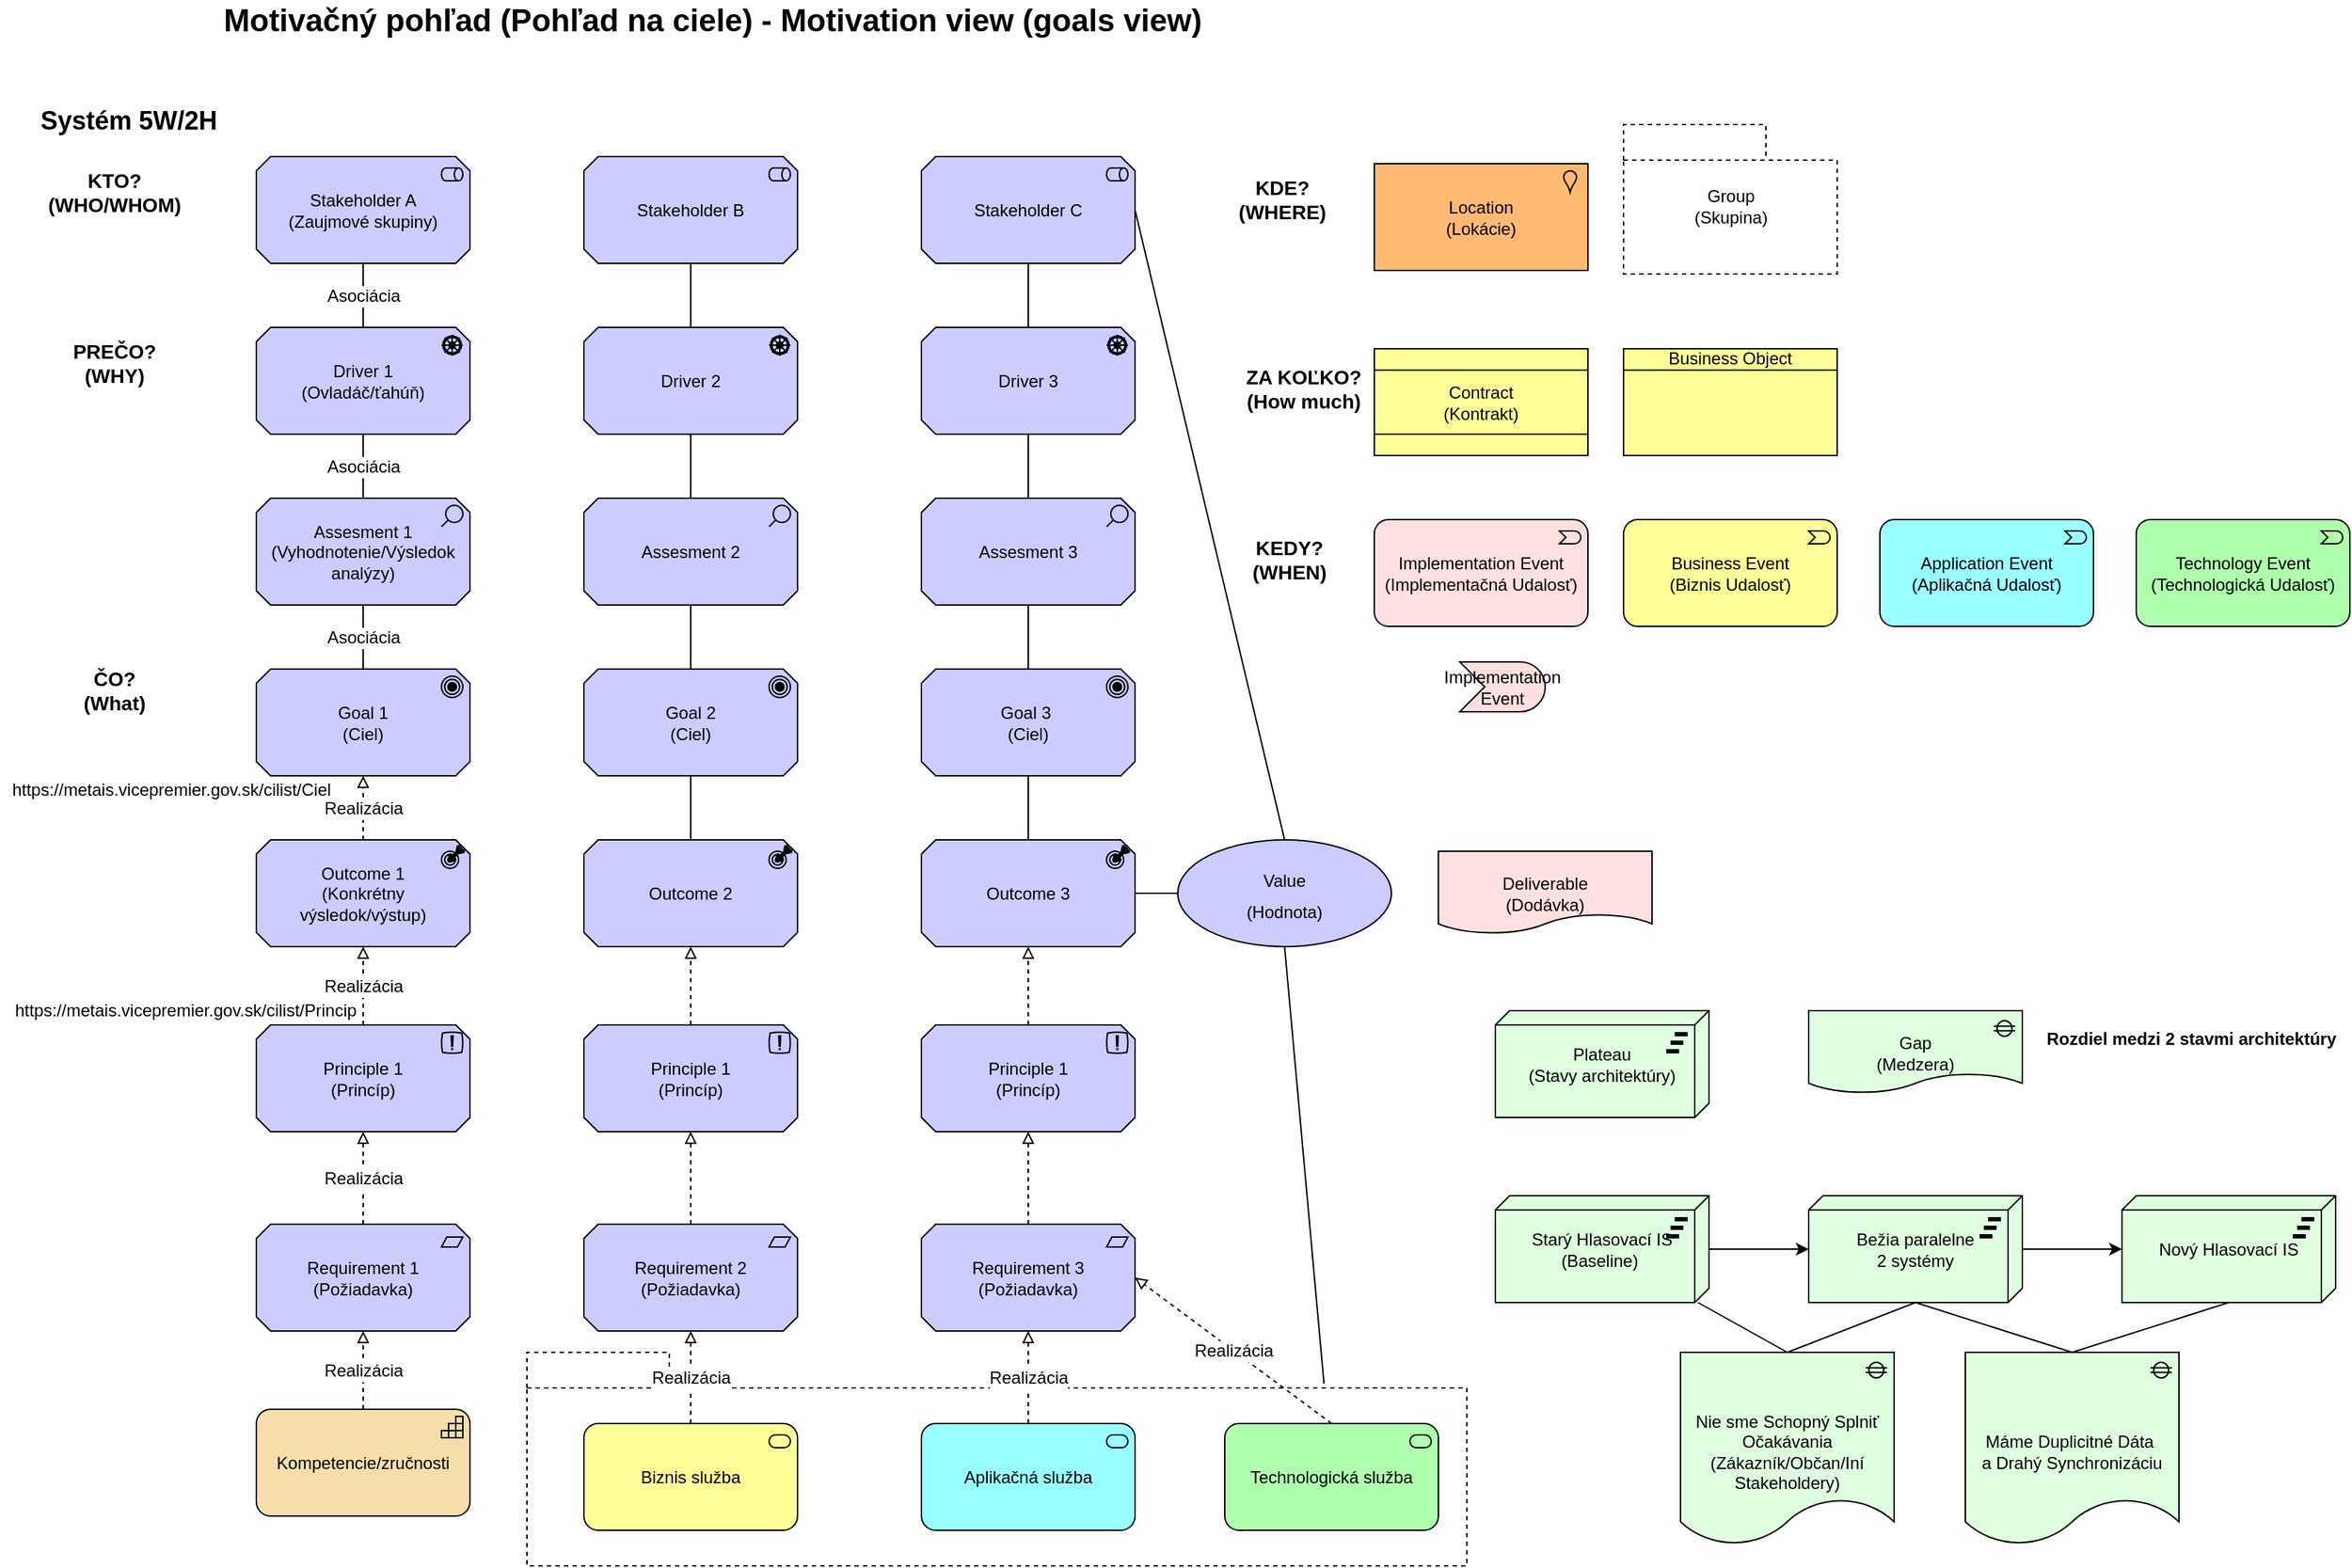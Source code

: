 <mxfile version="16.5.1" type="device" pages="2"><diagram id="w2uMPnFQu9GPplqL8RQM" name="Motivacia"><mxGraphModel dx="1860" dy="1146" grid="1" gridSize="10" guides="1" tooltips="1" connect="1" arrows="1" fold="1" page="1" pageScale="1" pageWidth="1654" pageHeight="1169" math="0" shadow="0"><root><mxCell id="z85vGXPf7Q5K2vj0mw2J-0"/><mxCell id="z85vGXPf7Q5K2vj0mw2J-1" parent="z85vGXPf7Q5K2vj0mw2J-0"/><mxCell id="z85vGXPf7Q5K2vj0mw2J-67" value="" style="shape=folder;spacingTop=10;tabWidth=100;tabHeight=25;tabPosition=left;html=1;dashed=1;fontSize=12;" parent="z85vGXPf7Q5K2vj0mw2J-1" vertex="1"><mxGeometry x="370" y="960" width="660" height="150" as="geometry"/></mxCell><mxCell id="z85vGXPf7Q5K2vj0mw2J-2" value="&lt;b style=&quot;font-size: 18px;&quot;&gt;Systém 5W/2H&lt;/b&gt;" style="text;html=1;align=center;verticalAlign=middle;resizable=0;points=[];autosize=1;strokeColor=none;fillColor=none;fontSize=18;" parent="z85vGXPf7Q5K2vj0mw2J-1" vertex="1"><mxGeometry x="20" y="80" width="140" height="30" as="geometry"/></mxCell><mxCell id="z85vGXPf7Q5K2vj0mw2J-3" value="KTO?&lt;br style=&quot;font-size: 14px;&quot;&gt;(WHO/WHOM)" style="text;html=1;align=center;verticalAlign=middle;resizable=0;points=[];autosize=1;strokeColor=none;fillColor=none;fontStyle=1;fontSize=14;" parent="z85vGXPf7Q5K2vj0mw2J-1" vertex="1"><mxGeometry x="25" y="125" width="110" height="40" as="geometry"/></mxCell><mxCell id="z85vGXPf7Q5K2vj0mw2J-4" value="Stakeholder A&lt;br&gt;(Zaujmové skupiny)" style="html=1;outlineConnect=0;whiteSpace=wrap;fillColor=#CCCCFF;shape=mxgraph.archimate3.application;appType=role;archiType=oct;" parent="z85vGXPf7Q5K2vj0mw2J-1" vertex="1"><mxGeometry x="180" y="120" width="150" height="75" as="geometry"/></mxCell><mxCell id="z85vGXPf7Q5K2vj0mw2J-5" value="&lt;span&gt;Stakeholder B&lt;/span&gt;" style="html=1;outlineConnect=0;whiteSpace=wrap;fillColor=#CCCCFF;shape=mxgraph.archimate3.application;appType=role;archiType=oct;" parent="z85vGXPf7Q5K2vj0mw2J-1" vertex="1"><mxGeometry x="410" y="120" width="150" height="75" as="geometry"/></mxCell><mxCell id="z85vGXPf7Q5K2vj0mw2J-6" value="&lt;span&gt;Stakeholder C&lt;/span&gt;" style="html=1;outlineConnect=0;whiteSpace=wrap;fillColor=#CCCCFF;shape=mxgraph.archimate3.application;appType=role;archiType=oct;" parent="z85vGXPf7Q5K2vj0mw2J-1" vertex="1"><mxGeometry x="647" y="120" width="150" height="75" as="geometry"/></mxCell><mxCell id="z85vGXPf7Q5K2vj0mw2J-7" value="PREČO?&lt;br style=&quot;font-size: 14px;&quot;&gt;(WHY)" style="text;html=1;align=center;verticalAlign=middle;resizable=0;points=[];autosize=1;strokeColor=none;fillColor=none;fontStyle=1;fontSize=14;" parent="z85vGXPf7Q5K2vj0mw2J-1" vertex="1"><mxGeometry x="45" y="245" width="70" height="40" as="geometry"/></mxCell><mxCell id="z85vGXPf7Q5K2vj0mw2J-8" value="Driver 1&lt;br&gt;(Ovladáč/ťahúň)" style="html=1;outlineConnect=0;whiteSpace=wrap;fillColor=#CCCCFF;shape=mxgraph.archimate3.application;appType=driver;archiType=oct;" parent="z85vGXPf7Q5K2vj0mw2J-1" vertex="1"><mxGeometry x="180" y="240" width="150" height="75" as="geometry"/></mxCell><mxCell id="z85vGXPf7Q5K2vj0mw2J-9" value="&lt;span&gt;Driver 2&lt;/span&gt;" style="html=1;outlineConnect=0;whiteSpace=wrap;fillColor=#CCCCFF;shape=mxgraph.archimate3.application;appType=driver;archiType=oct;" parent="z85vGXPf7Q5K2vj0mw2J-1" vertex="1"><mxGeometry x="410" y="240" width="150" height="75" as="geometry"/></mxCell><mxCell id="z85vGXPf7Q5K2vj0mw2J-10" value="&lt;span&gt;Driver 3&lt;/span&gt;" style="html=1;outlineConnect=0;whiteSpace=wrap;fillColor=#CCCCFF;shape=mxgraph.archimate3.application;appType=driver;archiType=oct;" parent="z85vGXPf7Q5K2vj0mw2J-1" vertex="1"><mxGeometry x="647" y="240" width="150" height="75" as="geometry"/></mxCell><mxCell id="z85vGXPf7Q5K2vj0mw2J-11" value="Assesment 1&lt;br&gt;(Vyhodnotenie/Výsledok analýzy)" style="html=1;outlineConnect=0;whiteSpace=wrap;fillColor=#CCCCFF;shape=mxgraph.archimate3.application;appType=assess;archiType=oct;" parent="z85vGXPf7Q5K2vj0mw2J-1" vertex="1"><mxGeometry x="180" y="360" width="150" height="75" as="geometry"/></mxCell><mxCell id="z85vGXPf7Q5K2vj0mw2J-12" value="&lt;span&gt;Assesment 2&lt;/span&gt;" style="html=1;outlineConnect=0;whiteSpace=wrap;fillColor=#CCCCFF;shape=mxgraph.archimate3.application;appType=assess;archiType=oct;" parent="z85vGXPf7Q5K2vj0mw2J-1" vertex="1"><mxGeometry x="410" y="360" width="150" height="75" as="geometry"/></mxCell><mxCell id="z85vGXPf7Q5K2vj0mw2J-13" value="&lt;span&gt;Assesment 3&lt;/span&gt;" style="html=1;outlineConnect=0;whiteSpace=wrap;fillColor=#CCCCFF;shape=mxgraph.archimate3.application;appType=assess;archiType=oct;" parent="z85vGXPf7Q5K2vj0mw2J-1" vertex="1"><mxGeometry x="647" y="360" width="150" height="75" as="geometry"/></mxCell><mxCell id="z85vGXPf7Q5K2vj0mw2J-14" value="Motivačný pohľad (Pohľad na ciele) - Motivation view (goals view)" style="text;html=1;align=center;verticalAlign=middle;resizable=0;points=[];autosize=1;strokeColor=none;fillColor=none;fontStyle=1;fontSize=22;" parent="z85vGXPf7Q5K2vj0mw2J-1" vertex="1"><mxGeometry x="150" y="10" width="700" height="30" as="geometry"/></mxCell><mxCell id="z85vGXPf7Q5K2vj0mw2J-15" value="ČO?&lt;br style=&quot;font-size: 14px;&quot;&gt;(What)" style="text;html=1;align=center;verticalAlign=middle;resizable=0;points=[];autosize=1;strokeColor=none;fillColor=none;fontSize=14;fontStyle=1" parent="z85vGXPf7Q5K2vj0mw2J-1" vertex="1"><mxGeometry x="50" y="475" width="60" height="40" as="geometry"/></mxCell><mxCell id="z85vGXPf7Q5K2vj0mw2J-16" value="Goal 1&lt;br&gt;(Ciel)" style="html=1;outlineConnect=0;whiteSpace=wrap;fillColor=#CCCCFF;shape=mxgraph.archimate3.application;appType=goal;archiType=oct;fontSize=12;" parent="z85vGXPf7Q5K2vj0mw2J-1" vertex="1"><mxGeometry x="180" y="480" width="150" height="75" as="geometry"/></mxCell><mxCell id="z85vGXPf7Q5K2vj0mw2J-17" value="&lt;span&gt;Goal 2&lt;/span&gt;&lt;br&gt;&lt;span&gt;(Ciel)&lt;/span&gt;" style="html=1;outlineConnect=0;whiteSpace=wrap;fillColor=#CCCCFF;shape=mxgraph.archimate3.application;appType=goal;archiType=oct;fontSize=12;" parent="z85vGXPf7Q5K2vj0mw2J-1" vertex="1"><mxGeometry x="410" y="480" width="150" height="75" as="geometry"/></mxCell><mxCell id="z85vGXPf7Q5K2vj0mw2J-18" value="&lt;span&gt;Goal 3&amp;nbsp;&lt;/span&gt;&lt;br&gt;&lt;span&gt;(Ciel)&lt;/span&gt;" style="html=1;outlineConnect=0;whiteSpace=wrap;fillColor=#CCCCFF;shape=mxgraph.archimate3.application;appType=goal;archiType=oct;fontSize=12;" parent="z85vGXPf7Q5K2vj0mw2J-1" vertex="1"><mxGeometry x="647" y="480" width="150" height="75" as="geometry"/></mxCell><mxCell id="z85vGXPf7Q5K2vj0mw2J-19" value="Outcome 1&lt;br&gt;(Konkrétny výsledok/výstup)" style="html=1;outlineConnect=0;whiteSpace=wrap;fillColor=#CCCCFF;shape=mxgraph.archimate3.application;appType=outcome;archiType=oct;fontSize=12;" parent="z85vGXPf7Q5K2vj0mw2J-1" vertex="1"><mxGeometry x="180" y="600" width="150" height="75" as="geometry"/></mxCell><mxCell id="z85vGXPf7Q5K2vj0mw2J-20" value="&lt;span&gt;Outcome 2&lt;/span&gt;" style="html=1;outlineConnect=0;whiteSpace=wrap;fillColor=#CCCCFF;shape=mxgraph.archimate3.application;appType=outcome;archiType=oct;fontSize=12;" parent="z85vGXPf7Q5K2vj0mw2J-1" vertex="1"><mxGeometry x="410" y="600" width="150" height="75" as="geometry"/></mxCell><mxCell id="z85vGXPf7Q5K2vj0mw2J-21" value="&lt;span&gt;Outcome 3&lt;/span&gt;" style="html=1;outlineConnect=0;whiteSpace=wrap;fillColor=#CCCCFF;shape=mxgraph.archimate3.application;appType=outcome;archiType=oct;fontSize=12;" parent="z85vGXPf7Q5K2vj0mw2J-1" vertex="1"><mxGeometry x="647" y="600" width="150" height="75" as="geometry"/></mxCell><mxCell id="z85vGXPf7Q5K2vj0mw2J-22" value="Location&lt;br&gt;(Lokácie)" style="html=1;outlineConnect=0;whiteSpace=wrap;fillColor=#FFB973;shape=mxgraph.archimate3.application;appType=location;archiType=square;fontSize=12;" parent="z85vGXPf7Q5K2vj0mw2J-1" vertex="1"><mxGeometry x="965" y="125" width="150" height="75" as="geometry"/></mxCell><mxCell id="z85vGXPf7Q5K2vj0mw2J-23" value="KDE?&lt;br style=&quot;font-size: 14px;&quot;&gt;(WHERE)" style="text;html=1;align=center;verticalAlign=middle;resizable=0;points=[];autosize=1;strokeColor=none;fillColor=none;fontSize=14;fontStyle=1" parent="z85vGXPf7Q5K2vj0mw2J-1" vertex="1"><mxGeometry x="860" y="130" width="80" height="40" as="geometry"/></mxCell><mxCell id="z85vGXPf7Q5K2vj0mw2J-25" value="Contract&lt;br&gt;(Kontrakt)" style="html=1;outlineConnect=0;whiteSpace=wrap;fillColor=#ffff99;shape=mxgraph.archimate3.contract;fontSize=12;" parent="z85vGXPf7Q5K2vj0mw2J-1" vertex="1"><mxGeometry x="965" y="255" width="150" height="75" as="geometry"/></mxCell><mxCell id="z85vGXPf7Q5K2vj0mw2J-26" value="&lt;b style=&quot;font-size: 14px;&quot;&gt;ZA KOĽKO?&lt;br style=&quot;font-size: 14px;&quot;&gt;(How much)&lt;/b&gt;" style="text;html=1;align=center;verticalAlign=middle;resizable=0;points=[];autosize=1;strokeColor=none;fillColor=none;fontSize=14;" parent="z85vGXPf7Q5K2vj0mw2J-1" vertex="1"><mxGeometry x="865" y="262.5" width="100" height="40" as="geometry"/></mxCell><mxCell id="z85vGXPf7Q5K2vj0mw2J-27" value="&lt;b style=&quot;font-size: 14px;&quot;&gt;KEDY?&lt;br style=&quot;font-size: 14px;&quot;&gt;(WHEN)&lt;/b&gt;" style="text;html=1;align=center;verticalAlign=middle;resizable=0;points=[];autosize=1;strokeColor=none;fillColor=none;fontSize=14;" parent="z85vGXPf7Q5K2vj0mw2J-1" vertex="1"><mxGeometry x="870" y="382.5" width="70" height="40" as="geometry"/></mxCell><mxCell id="z85vGXPf7Q5K2vj0mw2J-28" value="Implementation Event&lt;br&gt;(Implementačná Udalosť)" style="html=1;outlineConnect=0;whiteSpace=wrap;fillColor=#FFE0E0;shape=mxgraph.archimate3.application;appType=event;archiType=rounded;fontSize=12;" parent="z85vGXPf7Q5K2vj0mw2J-1" vertex="1"><mxGeometry x="965" y="375" width="150" height="75" as="geometry"/></mxCell><mxCell id="z85vGXPf7Q5K2vj0mw2J-29" value="&lt;span&gt;Implementation Event&lt;/span&gt;" style="html=1;outlineConnect=0;whiteSpace=wrap;fillColor=#FFE0E0;shape=mxgraph.archimate3.event;fontSize=12;" parent="z85vGXPf7Q5K2vj0mw2J-1" vertex="1"><mxGeometry x="1025" y="475" width="60" height="35" as="geometry"/></mxCell><mxCell id="z85vGXPf7Q5K2vj0mw2J-30" value="Plateau&lt;br&gt;(Stavy architektúry)" style="html=1;outlineConnect=0;whiteSpace=wrap;fillColor=#E0FFE0;shape=mxgraph.archimate3.tech;techType=plateau;fontSize=12;" parent="z85vGXPf7Q5K2vj0mw2J-1" vertex="1"><mxGeometry x="1050" y="720" width="150" height="75" as="geometry"/></mxCell><mxCell id="z85vGXPf7Q5K2vj0mw2J-34" style="edgeStyle=orthogonalEdgeStyle;rounded=0;orthogonalLoop=1;jettySize=auto;html=1;exitX=1;exitY=0.5;exitDx=0;exitDy=0;exitPerimeter=0;entryX=0;entryY=0.5;entryDx=0;entryDy=0;entryPerimeter=0;fontSize=12;" parent="z85vGXPf7Q5K2vj0mw2J-1" source="z85vGXPf7Q5K2vj0mw2J-31" target="z85vGXPf7Q5K2vj0mw2J-32" edge="1"><mxGeometry relative="1" as="geometry"/></mxCell><mxCell id="z85vGXPf7Q5K2vj0mw2J-31" value="Starý Hlasovací IS&lt;br&gt;(Baseline)&amp;nbsp;" style="html=1;outlineConnect=0;whiteSpace=wrap;fillColor=#E0FFE0;shape=mxgraph.archimate3.tech;techType=plateau;fontSize=12;" parent="z85vGXPf7Q5K2vj0mw2J-1" vertex="1"><mxGeometry x="1050" y="850" width="150" height="75" as="geometry"/></mxCell><mxCell id="z85vGXPf7Q5K2vj0mw2J-35" style="edgeStyle=orthogonalEdgeStyle;rounded=0;orthogonalLoop=1;jettySize=auto;html=1;exitX=1;exitY=0.5;exitDx=0;exitDy=0;exitPerimeter=0;entryX=0;entryY=0.5;entryDx=0;entryDy=0;entryPerimeter=0;fontSize=12;" parent="z85vGXPf7Q5K2vj0mw2J-1" source="z85vGXPf7Q5K2vj0mw2J-32" target="z85vGXPf7Q5K2vj0mw2J-33" edge="1"><mxGeometry relative="1" as="geometry"/></mxCell><mxCell id="z85vGXPf7Q5K2vj0mw2J-32" value="Bežia paralelne &lt;br&gt;2 systémy" style="html=1;outlineConnect=0;whiteSpace=wrap;fillColor=#E0FFE0;shape=mxgraph.archimate3.tech;techType=plateau;fontSize=12;" parent="z85vGXPf7Q5K2vj0mw2J-1" vertex="1"><mxGeometry x="1270" y="850" width="150" height="75" as="geometry"/></mxCell><mxCell id="z85vGXPf7Q5K2vj0mw2J-33" value="Nový Hlasovací IS" style="html=1;outlineConnect=0;whiteSpace=wrap;fillColor=#E0FFE0;shape=mxgraph.archimate3.tech;techType=plateau;fontSize=12;" parent="z85vGXPf7Q5K2vj0mw2J-1" vertex="1"><mxGeometry x="1490" y="850" width="150" height="75" as="geometry"/></mxCell><mxCell id="z85vGXPf7Q5K2vj0mw2J-37" value="Asociácia" style="edgeStyle=elbowEdgeStyle;html=1;endArrow=none;elbow=vertical;rounded=0;fontSize=12;exitX=0.5;exitY=1;exitDx=0;exitDy=0;exitPerimeter=0;entryX=0.5;entryY=0;entryDx=0;entryDy=0;entryPerimeter=0;" parent="z85vGXPf7Q5K2vj0mw2J-1" source="z85vGXPf7Q5K2vj0mw2J-4" target="z85vGXPf7Q5K2vj0mw2J-8" edge="1"><mxGeometry width="160" relative="1" as="geometry"><mxPoint x="340" y="220" as="sourcePoint"/><mxPoint x="500" y="220" as="targetPoint"/></mxGeometry></mxCell><mxCell id="z85vGXPf7Q5K2vj0mw2J-39" value="Asociácia" style="edgeStyle=elbowEdgeStyle;html=1;endArrow=none;elbow=vertical;rounded=0;fontSize=12;exitX=0.5;exitY=1;exitDx=0;exitDy=0;exitPerimeter=0;entryX=0.5;entryY=0;entryDx=0;entryDy=0;entryPerimeter=0;" parent="z85vGXPf7Q5K2vj0mw2J-1" source="z85vGXPf7Q5K2vj0mw2J-8" target="z85vGXPf7Q5K2vj0mw2J-11" edge="1"><mxGeometry width="160" relative="1" as="geometry"><mxPoint x="250" y="712" as="sourcePoint"/><mxPoint x="410" y="712" as="targetPoint"/></mxGeometry></mxCell><mxCell id="z85vGXPf7Q5K2vj0mw2J-40" value="Asociácia" style="edgeStyle=elbowEdgeStyle;html=1;endArrow=none;elbow=vertical;rounded=0;fontSize=12;" parent="z85vGXPf7Q5K2vj0mw2J-1" source="z85vGXPf7Q5K2vj0mw2J-11" edge="1"><mxGeometry width="160" relative="1" as="geometry"><mxPoint x="170" y="720" as="sourcePoint"/><mxPoint x="255" y="480" as="targetPoint"/></mxGeometry></mxCell><mxCell id="z85vGXPf7Q5K2vj0mw2J-44" value="Principle 1&lt;br&gt;(Princíp)" style="html=1;outlineConnect=0;whiteSpace=wrap;fillColor=#CCCCFF;shape=mxgraph.archimate3.application;appType=principle;archiType=oct;fontSize=12;" parent="z85vGXPf7Q5K2vj0mw2J-1" vertex="1"><mxGeometry x="180" y="730" width="150" height="75" as="geometry"/></mxCell><mxCell id="z85vGXPf7Q5K2vj0mw2J-47" value="Principle 1&lt;br&gt;(Princíp)" style="html=1;outlineConnect=0;whiteSpace=wrap;fillColor=#CCCCFF;shape=mxgraph.archimate3.application;appType=principle;archiType=oct;fontSize=12;" parent="z85vGXPf7Q5K2vj0mw2J-1" vertex="1"><mxGeometry x="410" y="730" width="150" height="75" as="geometry"/></mxCell><mxCell id="z85vGXPf7Q5K2vj0mw2J-48" value="Principle 1&lt;br&gt;(Princíp)" style="html=1;outlineConnect=0;whiteSpace=wrap;fillColor=#CCCCFF;shape=mxgraph.archimate3.application;appType=principle;archiType=oct;fontSize=12;" parent="z85vGXPf7Q5K2vj0mw2J-1" vertex="1"><mxGeometry x="647" y="730" width="150" height="75" as="geometry"/></mxCell><mxCell id="z85vGXPf7Q5K2vj0mw2J-49" value="Requirement 1&lt;br&gt;(Požiadavka)" style="html=1;outlineConnect=0;whiteSpace=wrap;fillColor=#CCCCFF;shape=mxgraph.archimate3.application;appType=requirement;archiType=oct;fontSize=12;" parent="z85vGXPf7Q5K2vj0mw2J-1" vertex="1"><mxGeometry x="180" y="870" width="150" height="75" as="geometry"/></mxCell><mxCell id="z85vGXPf7Q5K2vj0mw2J-50" value="Requirement 2&lt;br&gt;(Požiadavka)" style="html=1;outlineConnect=0;whiteSpace=wrap;fillColor=#CCCCFF;shape=mxgraph.archimate3.application;appType=requirement;archiType=oct;fontSize=12;" parent="z85vGXPf7Q5K2vj0mw2J-1" vertex="1"><mxGeometry x="410" y="870" width="150" height="75" as="geometry"/></mxCell><mxCell id="z85vGXPf7Q5K2vj0mw2J-51" value="Requirement 3&lt;br&gt;(Požiadavka)" style="html=1;outlineConnect=0;whiteSpace=wrap;fillColor=#CCCCFF;shape=mxgraph.archimate3.application;appType=requirement;archiType=oct;fontSize=12;" parent="z85vGXPf7Q5K2vj0mw2J-1" vertex="1"><mxGeometry x="647" y="870" width="150" height="75" as="geometry"/></mxCell><mxCell id="z85vGXPf7Q5K2vj0mw2J-52" value="Aplikačná služba" style="html=1;outlineConnect=0;whiteSpace=wrap;fillColor=#99ffff;shape=mxgraph.archimate3.application;appType=serv;archiType=rounded;fontSize=12;" parent="z85vGXPf7Q5K2vj0mw2J-1" vertex="1"><mxGeometry x="647" y="1010" width="150" height="75" as="geometry"/></mxCell><mxCell id="z85vGXPf7Q5K2vj0mw2J-53" value="Realizácia" style="edgeStyle=elbowEdgeStyle;html=1;endArrow=block;elbow=vertical;endFill=0;dashed=1;rounded=0;fontSize=12;entryX=0.5;entryY=1;entryDx=0;entryDy=0;entryPerimeter=0;" parent="z85vGXPf7Q5K2vj0mw2J-1" source="z85vGXPf7Q5K2vj0mw2J-44" target="z85vGXPf7Q5K2vj0mw2J-19" edge="1"><mxGeometry width="160" relative="1" as="geometry"><mxPoint x="60" y="700" as="sourcePoint"/><mxPoint x="220" y="700" as="targetPoint"/></mxGeometry></mxCell><mxCell id="z85vGXPf7Q5K2vj0mw2J-54" value="Realizácia" style="edgeStyle=elbowEdgeStyle;html=1;endArrow=block;elbow=vertical;endFill=0;dashed=1;rounded=0;fontSize=12;entryX=0.5;entryY=1;entryDx=0;entryDy=0;entryPerimeter=0;" parent="z85vGXPf7Q5K2vj0mw2J-1" source="z85vGXPf7Q5K2vj0mw2J-19" target="z85vGXPf7Q5K2vj0mw2J-16" edge="1"><mxGeometry width="160" relative="1" as="geometry"><mxPoint x="40" y="580" as="sourcePoint"/><mxPoint x="200" y="580" as="targetPoint"/></mxGeometry></mxCell><mxCell id="z85vGXPf7Q5K2vj0mw2J-55" value="Realizácia" style="edgeStyle=elbowEdgeStyle;html=1;endArrow=block;elbow=vertical;endFill=0;dashed=1;rounded=0;fontSize=12;entryX=0.5;entryY=1;entryDx=0;entryDy=0;entryPerimeter=0;" parent="z85vGXPf7Q5K2vj0mw2J-1" source="z85vGXPf7Q5K2vj0mw2J-49" target="z85vGXPf7Q5K2vj0mw2J-44" edge="1"><mxGeometry width="160" relative="1" as="geometry"><mxPoint x="10" y="830" as="sourcePoint"/><mxPoint x="170" y="830" as="targetPoint"/></mxGeometry></mxCell><mxCell id="z85vGXPf7Q5K2vj0mw2J-56" value="Realizácia" style="edgeStyle=elbowEdgeStyle;html=1;endArrow=block;elbow=vertical;endFill=0;dashed=1;rounded=0;fontSize=12;" parent="z85vGXPf7Q5K2vj0mw2J-1" source="z85vGXPf7Q5K2vj0mw2J-52" target="z85vGXPf7Q5K2vj0mw2J-51" edge="1"><mxGeometry width="160" relative="1" as="geometry"><mxPoint x="410" y="1040" as="sourcePoint"/><mxPoint x="570" y="1040" as="targetPoint"/></mxGeometry></mxCell><mxCell id="z85vGXPf7Q5K2vj0mw2J-57" value="Biznis služba" style="html=1;outlineConnect=0;whiteSpace=wrap;fillColor=#ffff99;shape=mxgraph.archimate3.application;appType=serv;archiType=rounded;fontSize=12;" parent="z85vGXPf7Q5K2vj0mw2J-1" vertex="1"><mxGeometry x="410" y="1010" width="150" height="75" as="geometry"/></mxCell><mxCell id="z85vGXPf7Q5K2vj0mw2J-58" value="Technologická služba" style="html=1;outlineConnect=0;whiteSpace=wrap;fillColor=#AFFFAF;shape=mxgraph.archimate3.application;appType=serv;archiType=rounded;fontSize=12;" parent="z85vGXPf7Q5K2vj0mw2J-1" vertex="1"><mxGeometry x="860" y="1010" width="150" height="75" as="geometry"/></mxCell><mxCell id="z85vGXPf7Q5K2vj0mw2J-59" value="Kompetencie/zručnosti" style="html=1;outlineConnect=0;whiteSpace=wrap;fillColor=#F5DEAA;shape=mxgraph.archimate3.application;appType=capability;archiType=rounded;fontSize=12;" parent="z85vGXPf7Q5K2vj0mw2J-1" vertex="1"><mxGeometry x="180" y="1000" width="150" height="75" as="geometry"/></mxCell><mxCell id="z85vGXPf7Q5K2vj0mw2J-60" value="Realizácia" style="edgeStyle=elbowEdgeStyle;html=1;endArrow=block;elbow=vertical;endFill=0;dashed=1;rounded=0;fontSize=12;entryX=0.5;entryY=1;entryDx=0;entryDy=0;entryPerimeter=0;exitX=0.5;exitY=0;exitDx=0;exitDy=0;exitPerimeter=0;" parent="z85vGXPf7Q5K2vj0mw2J-1" source="z85vGXPf7Q5K2vj0mw2J-59" target="z85vGXPf7Q5K2vj0mw2J-49" edge="1"><mxGeometry width="160" relative="1" as="geometry"><mxPoint x="-50" y="1000" as="sourcePoint"/><mxPoint x="110" y="1000" as="targetPoint"/></mxGeometry></mxCell><mxCell id="z85vGXPf7Q5K2vj0mw2J-61" value="Realizácia" style="edgeStyle=elbowEdgeStyle;html=1;endArrow=block;elbow=vertical;endFill=0;dashed=1;rounded=0;fontSize=12;entryX=0.5;entryY=1;entryDx=0;entryDy=0;entryPerimeter=0;exitX=0.5;exitY=0;exitDx=0;exitDy=0;exitPerimeter=0;" parent="z85vGXPf7Q5K2vj0mw2J-1" source="z85vGXPf7Q5K2vj0mw2J-57" target="z85vGXPf7Q5K2vj0mw2J-50" edge="1"><mxGeometry width="160" relative="1" as="geometry"><mxPoint x="460" y="980" as="sourcePoint"/><mxPoint x="620" y="980" as="targetPoint"/></mxGeometry></mxCell><mxCell id="z85vGXPf7Q5K2vj0mw2J-63" value="Realizácia" style="html=1;endArrow=block;elbow=vertical;endFill=0;dashed=1;rounded=0;fontSize=12;exitX=0.5;exitY=0;exitDx=0;exitDy=0;exitPerimeter=0;entryX=1;entryY=0.5;entryDx=0;entryDy=0;entryPerimeter=0;" parent="z85vGXPf7Q5K2vj0mw2J-1" source="z85vGXPf7Q5K2vj0mw2J-58" target="z85vGXPf7Q5K2vj0mw2J-51" edge="1"><mxGeometry width="160" relative="1" as="geometry"><mxPoint x="860" y="890" as="sourcePoint"/><mxPoint x="1020" y="890" as="targetPoint"/></mxGeometry></mxCell><mxCell id="z85vGXPf7Q5K2vj0mw2J-64" value="&lt;font style=&quot;font-size: 12px&quot;&gt;Value&lt;br&gt;(Hodnota)&lt;br&gt;&lt;/font&gt;" style="shape=ellipse;html=1;whiteSpace=wrap;fillColor=#CCCCFF;perimeter=ellipsePerimeter;fontSize=18;" parent="z85vGXPf7Q5K2vj0mw2J-1" vertex="1"><mxGeometry x="827" y="600" width="150" height="75" as="geometry"/></mxCell><mxCell id="z85vGXPf7Q5K2vj0mw2J-65" value="" style="edgeStyle=elbowEdgeStyle;html=1;endArrow=none;elbow=vertical;rounded=0;fontSize=18;exitX=1;exitY=0.5;exitDx=0;exitDy=0;exitPerimeter=0;" parent="z85vGXPf7Q5K2vj0mw2J-1" source="z85vGXPf7Q5K2vj0mw2J-21" target="z85vGXPf7Q5K2vj0mw2J-64" edge="1"><mxGeometry width="160" relative="1" as="geometry"><mxPoint x="900" y="520" as="sourcePoint"/><mxPoint x="1060" y="520" as="targetPoint"/></mxGeometry></mxCell><mxCell id="z85vGXPf7Q5K2vj0mw2J-66" value="" style="html=1;endArrow=none;elbow=vertical;rounded=0;fontSize=12;entryX=1;entryY=0.5;entryDx=0;entryDy=0;entryPerimeter=0;exitX=0.5;exitY=0;exitDx=0;exitDy=0;" parent="z85vGXPf7Q5K2vj0mw2J-1" source="z85vGXPf7Q5K2vj0mw2J-64" target="z85vGXPf7Q5K2vj0mw2J-6" edge="1"><mxGeometry width="160" relative="1" as="geometry"><mxPoint x="840" y="480" as="sourcePoint"/><mxPoint x="1000" y="480" as="targetPoint"/></mxGeometry></mxCell><mxCell id="z85vGXPf7Q5K2vj0mw2J-68" value="" style="html=1;endArrow=none;elbow=vertical;rounded=0;fontSize=12;entryX=0.5;entryY=1;entryDx=0;entryDy=0;exitX=0.848;exitY=0.147;exitDx=0;exitDy=0;exitPerimeter=0;" parent="z85vGXPf7Q5K2vj0mw2J-1" source="z85vGXPf7Q5K2vj0mw2J-67" target="z85vGXPf7Q5K2vj0mw2J-64" edge="1"><mxGeometry width="160" relative="1" as="geometry"><mxPoint x="930" y="880" as="sourcePoint"/><mxPoint x="1090" y="880" as="targetPoint"/></mxGeometry></mxCell><mxCell id="WuZslDX9QbPm7iwdvrpF-0" value="https://metais.vicepremier.gov.sk/cilist/Princip" style="text;html=1;align=center;verticalAlign=middle;resizable=0;points=[];autosize=1;strokeColor=none;fillColor=none;" parent="z85vGXPf7Q5K2vj0mw2J-1" vertex="1"><mxGeometry y="710" width="260" height="20" as="geometry"/></mxCell><mxCell id="WuZslDX9QbPm7iwdvrpF-1" value="https://metais.vicepremier.gov.sk/cilist/Ciel" style="text;html=1;align=center;verticalAlign=middle;resizable=0;points=[];autosize=1;strokeColor=none;fillColor=none;" parent="z85vGXPf7Q5K2vj0mw2J-1" vertex="1"><mxGeometry y="555" width="240" height="20" as="geometry"/></mxCell><mxCell id="CWWwtAH_yLEH6xLd9Y5N-0" value="" style="edgeStyle=elbowEdgeStyle;html=1;endArrow=none;elbow=vertical;rounded=0;fontSize=14;entryX=0.5;entryY=1;entryDx=0;entryDy=0;entryPerimeter=0;exitX=0.5;exitY=0;exitDx=0;exitDy=0;exitPerimeter=0;" edge="1" parent="z85vGXPf7Q5K2vj0mw2J-1" source="z85vGXPf7Q5K2vj0mw2J-10" target="z85vGXPf7Q5K2vj0mw2J-6"><mxGeometry width="160" relative="1" as="geometry"><mxPoint x="570" y="220" as="sourcePoint"/><mxPoint x="730" y="220" as="targetPoint"/></mxGeometry></mxCell><mxCell id="CWWwtAH_yLEH6xLd9Y5N-1" value="" style="edgeStyle=elbowEdgeStyle;html=1;endArrow=none;elbow=vertical;rounded=0;fontSize=14;exitX=0.5;exitY=1;exitDx=0;exitDy=0;exitPerimeter=0;entryX=0.5;entryY=0;entryDx=0;entryDy=0;entryPerimeter=0;" edge="1" parent="z85vGXPf7Q5K2vj0mw2J-1" source="z85vGXPf7Q5K2vj0mw2J-5" target="z85vGXPf7Q5K2vj0mw2J-9"><mxGeometry width="160" relative="1" as="geometry"><mxPoint x="500" y="210" as="sourcePoint"/><mxPoint x="660" y="210" as="targetPoint"/></mxGeometry></mxCell><mxCell id="CWWwtAH_yLEH6xLd9Y5N-2" value="" style="edgeStyle=elbowEdgeStyle;html=1;endArrow=none;elbow=vertical;rounded=0;fontSize=14;entryX=0.5;entryY=1;entryDx=0;entryDy=0;entryPerimeter=0;exitX=0.5;exitY=0;exitDx=0;exitDy=0;exitPerimeter=0;" edge="1" parent="z85vGXPf7Q5K2vj0mw2J-1" source="z85vGXPf7Q5K2vj0mw2J-13" target="z85vGXPf7Q5K2vj0mw2J-10"><mxGeometry width="160" relative="1" as="geometry"><mxPoint x="750" y="360" as="sourcePoint"/><mxPoint x="750" y="315" as="targetPoint"/></mxGeometry></mxCell><mxCell id="CWWwtAH_yLEH6xLd9Y5N-4" value="" style="edgeStyle=elbowEdgeStyle;html=1;endArrow=none;elbow=vertical;rounded=0;fontSize=14;entryX=0.5;entryY=1;entryDx=0;entryDy=0;entryPerimeter=0;exitX=0.5;exitY=0;exitDx=0;exitDy=0;exitPerimeter=0;" edge="1" parent="z85vGXPf7Q5K2vj0mw2J-1" source="z85vGXPf7Q5K2vj0mw2J-12" target="z85vGXPf7Q5K2vj0mw2J-9"><mxGeometry width="160" relative="1" as="geometry"><mxPoint x="732" y="370" as="sourcePoint"/><mxPoint x="732" y="325" as="targetPoint"/></mxGeometry></mxCell><mxCell id="CWWwtAH_yLEH6xLd9Y5N-7" value="" style="edgeStyle=elbowEdgeStyle;html=1;endArrow=none;elbow=vertical;rounded=0;fontSize=14;exitX=0.5;exitY=0;exitDx=0;exitDy=0;exitPerimeter=0;" edge="1" parent="z85vGXPf7Q5K2vj0mw2J-1" source="z85vGXPf7Q5K2vj0mw2J-17" target="z85vGXPf7Q5K2vj0mw2J-12"><mxGeometry width="160" relative="1" as="geometry"><mxPoint x="495" y="370" as="sourcePoint"/><mxPoint x="495" y="325" as="targetPoint"/></mxGeometry></mxCell><mxCell id="CWWwtAH_yLEH6xLd9Y5N-8" value="" style="edgeStyle=elbowEdgeStyle;html=1;endArrow=none;elbow=vertical;rounded=0;fontSize=14;entryX=0.5;entryY=1;entryDx=0;entryDy=0;entryPerimeter=0;exitX=0.5;exitY=0;exitDx=0;exitDy=0;exitPerimeter=0;" edge="1" parent="z85vGXPf7Q5K2vj0mw2J-1" source="z85vGXPf7Q5K2vj0mw2J-20" target="z85vGXPf7Q5K2vj0mw2J-17"><mxGeometry width="160" relative="1" as="geometry"><mxPoint x="490" y="600" as="sourcePoint"/><mxPoint x="490" y="565" as="targetPoint"/></mxGeometry></mxCell><mxCell id="CWWwtAH_yLEH6xLd9Y5N-10" value="" style="edgeStyle=elbowEdgeStyle;html=1;endArrow=none;elbow=vertical;rounded=0;fontSize=14;entryX=0.5;entryY=1;entryDx=0;entryDy=0;entryPerimeter=0;" edge="1" parent="z85vGXPf7Q5K2vj0mw2J-1" source="z85vGXPf7Q5K2vj0mw2J-18" target="z85vGXPf7Q5K2vj0mw2J-13"><mxGeometry width="160" relative="1" as="geometry"><mxPoint x="732" y="370" as="sourcePoint"/><mxPoint x="730" y="440" as="targetPoint"/></mxGeometry></mxCell><mxCell id="CWWwtAH_yLEH6xLd9Y5N-11" value="" style="edgeStyle=elbowEdgeStyle;html=1;endArrow=none;elbow=vertical;rounded=0;fontSize=14;entryX=0.5;entryY=1;entryDx=0;entryDy=0;entryPerimeter=0;" edge="1" parent="z85vGXPf7Q5K2vj0mw2J-1" source="z85vGXPf7Q5K2vj0mw2J-21" target="z85vGXPf7Q5K2vj0mw2J-18"><mxGeometry width="160" relative="1" as="geometry"><mxPoint x="732" y="490" as="sourcePoint"/><mxPoint x="732" y="445" as="targetPoint"/></mxGeometry></mxCell><mxCell id="CWWwtAH_yLEH6xLd9Y5N-13" value="" style="edgeStyle=elbowEdgeStyle;html=1;endArrow=block;elbow=vertical;endFill=0;dashed=1;rounded=0;fontSize=14;entryX=0.5;entryY=1;entryDx=0;entryDy=0;entryPerimeter=0;" edge="1" parent="z85vGXPf7Q5K2vj0mw2J-1" source="z85vGXPf7Q5K2vj0mw2J-50" target="z85vGXPf7Q5K2vj0mw2J-47"><mxGeometry width="160" relative="1" as="geometry"><mxPoint x="380" y="850" as="sourcePoint"/><mxPoint x="540" y="850" as="targetPoint"/></mxGeometry></mxCell><mxCell id="CWWwtAH_yLEH6xLd9Y5N-14" value="" style="edgeStyle=elbowEdgeStyle;html=1;endArrow=block;elbow=vertical;endFill=0;dashed=1;rounded=0;fontSize=14;entryX=0.5;entryY=1;entryDx=0;entryDy=0;entryPerimeter=0;" edge="1" parent="z85vGXPf7Q5K2vj0mw2J-1" source="z85vGXPf7Q5K2vj0mw2J-51" target="z85vGXPf7Q5K2vj0mw2J-48"><mxGeometry width="160" relative="1" as="geometry"><mxPoint x="680" y="850" as="sourcePoint"/><mxPoint x="840" y="850" as="targetPoint"/></mxGeometry></mxCell><mxCell id="CWWwtAH_yLEH6xLd9Y5N-15" value="" style="edgeStyle=elbowEdgeStyle;html=1;endArrow=block;elbow=vertical;endFill=0;dashed=1;rounded=0;fontSize=14;entryX=0.5;entryY=1;entryDx=0;entryDy=0;entryPerimeter=0;exitX=0.5;exitY=0;exitDx=0;exitDy=0;exitPerimeter=0;" edge="1" parent="z85vGXPf7Q5K2vj0mw2J-1" source="z85vGXPf7Q5K2vj0mw2J-47" target="z85vGXPf7Q5K2vj0mw2J-20"><mxGeometry width="160" relative="1" as="geometry"><mxPoint x="430" y="700" as="sourcePoint"/><mxPoint x="590" y="700" as="targetPoint"/></mxGeometry></mxCell><mxCell id="CWWwtAH_yLEH6xLd9Y5N-16" value="" style="edgeStyle=elbowEdgeStyle;html=1;endArrow=block;elbow=vertical;endFill=0;dashed=1;rounded=0;fontSize=14;entryX=0.5;entryY=1;entryDx=0;entryDy=0;entryPerimeter=0;" edge="1" parent="z85vGXPf7Q5K2vj0mw2J-1" source="z85vGXPf7Q5K2vj0mw2J-48" target="z85vGXPf7Q5K2vj0mw2J-21"><mxGeometry width="160" relative="1" as="geometry"><mxPoint x="580" y="700" as="sourcePoint"/><mxPoint x="740" y="700" as="targetPoint"/></mxGeometry></mxCell><mxCell id="CWWwtAH_yLEH6xLd9Y5N-17" value="Business Object" style="html=1;outlineConnect=0;whiteSpace=wrap;fillColor=#ffff99;shape=mxgraph.archimate3.businessObject;overflow=fill;fontSize=12;" vertex="1" parent="z85vGXPf7Q5K2vj0mw2J-1"><mxGeometry x="1140" y="255" width="150" height="75" as="geometry"/></mxCell><mxCell id="CWWwtAH_yLEH6xLd9Y5N-18" value="&lt;span&gt;Business Event&lt;/span&gt;&lt;br&gt;&lt;span&gt;(Biznis Udalosť)&lt;/span&gt;" style="html=1;outlineConnect=0;whiteSpace=wrap;fillColor=#ffff99;shape=mxgraph.archimate3.application;appType=event;archiType=rounded;fontSize=12;" vertex="1" parent="z85vGXPf7Q5K2vj0mw2J-1"><mxGeometry x="1140" y="375" width="150" height="75" as="geometry"/></mxCell><mxCell id="CWWwtAH_yLEH6xLd9Y5N-19" value="&lt;span&gt;Application Event&lt;/span&gt;&lt;br&gt;&lt;span&gt;(Aplikačná Udalosť)&lt;/span&gt;" style="html=1;outlineConnect=0;whiteSpace=wrap;fillColor=#99ffff;shape=mxgraph.archimate3.application;appType=event;archiType=rounded;fontSize=12;" vertex="1" parent="z85vGXPf7Q5K2vj0mw2J-1"><mxGeometry x="1320" y="375" width="150" height="75" as="geometry"/></mxCell><mxCell id="CWWwtAH_yLEH6xLd9Y5N-20" value="&lt;span&gt;Technology Event&lt;/span&gt;&lt;br&gt;&lt;span&gt;(Technologická Udalosť)&lt;/span&gt;" style="html=1;outlineConnect=0;whiteSpace=wrap;fillColor=#AFFFAF;shape=mxgraph.archimate3.application;appType=event;archiType=rounded;fontSize=12;" vertex="1" parent="z85vGXPf7Q5K2vj0mw2J-1"><mxGeometry x="1500" y="375" width="150" height="75" as="geometry"/></mxCell><mxCell id="CWWwtAH_yLEH6xLd9Y5N-21" value="Group&lt;br&gt;(Skupina)" style="shape=folder;spacingTop=10;tabWidth=100;tabHeight=25;tabPosition=left;html=1;dashed=1;fontSize=12;" vertex="1" parent="z85vGXPf7Q5K2vj0mw2J-1"><mxGeometry x="1140" y="97.5" width="150" height="105" as="geometry"/></mxCell><mxCell id="CWWwtAH_yLEH6xLd9Y5N-22" value="Gap &lt;br&gt;(Medzera)" style="html=1;outlineConnect=0;whiteSpace=wrap;fillColor=#E0FFE0;shape=mxgraph.archimate3.gap;fontSize=12;" vertex="1" parent="z85vGXPf7Q5K2vj0mw2J-1"><mxGeometry x="1270" y="720" width="150" height="60" as="geometry"/></mxCell><mxCell id="CWWwtAH_yLEH6xLd9Y5N-23" value="Deliverable&lt;br&gt;(Dodávka)" style="html=1;outlineConnect=0;whiteSpace=wrap;fillColor=#FFE0E0;shape=mxgraph.archimate3.deliverable;fontSize=12;" vertex="1" parent="z85vGXPf7Q5K2vj0mw2J-1"><mxGeometry x="1010" y="608" width="150" height="60" as="geometry"/></mxCell><mxCell id="CWWwtAH_yLEH6xLd9Y5N-25" value="Rozdiel medzi 2 stavmi architektúry&amp;nbsp;" style="text;html=1;align=center;verticalAlign=middle;resizable=0;points=[];autosize=1;strokeColor=none;fillColor=none;fontSize=12;fontStyle=1" vertex="1" parent="z85vGXPf7Q5K2vj0mw2J-1"><mxGeometry x="1430" y="730" width="220" height="20" as="geometry"/></mxCell><mxCell id="CWWwtAH_yLEH6xLd9Y5N-26" value="Nie sme Schopný Splniť Očakávania (Zákazník/Občan/Iní Stakeholdery)" style="html=1;outlineConnect=0;whiteSpace=wrap;fillColor=#E0FFE0;shape=mxgraph.archimate3.gap;fontSize=12;" vertex="1" parent="z85vGXPf7Q5K2vj0mw2J-1"><mxGeometry x="1180" y="960" width="150" height="140" as="geometry"/></mxCell><mxCell id="CWWwtAH_yLEH6xLd9Y5N-27" value="Máme Duplicitné Dáta&amp;nbsp;&lt;br&gt;a Drahý Synchronizáciu" style="html=1;outlineConnect=0;whiteSpace=wrap;fillColor=#E0FFE0;shape=mxgraph.archimate3.gap;fontSize=12;" vertex="1" parent="z85vGXPf7Q5K2vj0mw2J-1"><mxGeometry x="1380" y="960" width="150" height="140" as="geometry"/></mxCell><mxCell id="CWWwtAH_yLEH6xLd9Y5N-28" value="" style="html=1;endArrow=none;elbow=vertical;rounded=0;fontSize=12;entryX=0.5;entryY=0;entryDx=0;entryDy=0;entryPerimeter=0;" edge="1" parent="z85vGXPf7Q5K2vj0mw2J-1" source="z85vGXPf7Q5K2vj0mw2J-31" target="CWWwtAH_yLEH6xLd9Y5N-26"><mxGeometry width="160" relative="1" as="geometry"><mxPoint x="1220" y="1050" as="sourcePoint"/><mxPoint x="1380" y="1050" as="targetPoint"/></mxGeometry></mxCell><mxCell id="CWWwtAH_yLEH6xLd9Y5N-30" value="" style="html=1;endArrow=none;elbow=vertical;rounded=0;fontSize=12;entryX=0.5;entryY=0;entryDx=0;entryDy=0;entryPerimeter=0;exitX=0.5;exitY=1;exitDx=0;exitDy=0;exitPerimeter=0;" edge="1" parent="z85vGXPf7Q5K2vj0mw2J-1" source="z85vGXPf7Q5K2vj0mw2J-32" target="CWWwtAH_yLEH6xLd9Y5N-26"><mxGeometry width="160" relative="1" as="geometry"><mxPoint x="1191.897" y="935" as="sourcePoint"/><mxPoint x="1245" y="970" as="targetPoint"/></mxGeometry></mxCell><mxCell id="CWWwtAH_yLEH6xLd9Y5N-31" value="" style="html=1;endArrow=none;elbow=vertical;rounded=0;fontSize=12;entryX=0.5;entryY=0;entryDx=0;entryDy=0;entryPerimeter=0;exitX=0.5;exitY=1;exitDx=0;exitDy=0;exitPerimeter=0;" edge="1" parent="z85vGXPf7Q5K2vj0mw2J-1" source="z85vGXPf7Q5K2vj0mw2J-32" target="CWWwtAH_yLEH6xLd9Y5N-27"><mxGeometry width="160" relative="1" as="geometry"><mxPoint x="1202.241" y="935" as="sourcePoint"/><mxPoint x="1265" y="970" as="targetPoint"/></mxGeometry></mxCell><mxCell id="CWWwtAH_yLEH6xLd9Y5N-32" value="" style="html=1;endArrow=none;elbow=vertical;rounded=0;fontSize=12;entryX=0.5;entryY=0;entryDx=0;entryDy=0;entryPerimeter=0;exitX=0.5;exitY=1;exitDx=0;exitDy=0;exitPerimeter=0;" edge="1" parent="z85vGXPf7Q5K2vj0mw2J-1" source="z85vGXPf7Q5K2vj0mw2J-33" target="CWWwtAH_yLEH6xLd9Y5N-27"><mxGeometry width="160" relative="1" as="geometry"><mxPoint x="1355" y="935" as="sourcePoint"/><mxPoint x="1265" y="970" as="targetPoint"/></mxGeometry></mxCell></root></mxGraphModel></diagram><diagram id="6I0OCvxSQrVGMHxT2VVA" name="Core-Framework"><mxGraphModel dx="1195" dy="731" grid="1" gridSize="10" guides="1" tooltips="1" connect="1" arrows="1" fold="1" page="1" pageScale="1" pageWidth="1654" pageHeight="1169" math="0" shadow="0"><root><mxCell id="0"/><mxCell id="1" parent="0"/><mxCell id="dKdSaXE48SgPbhcamS2K-30" value="" style="whiteSpace=wrap;html=1;strokeColor=none;strokeWidth=1;fillColor=#f5f5f5;fontSize=14;" parent="1" vertex="1"><mxGeometry x="194" y="670" width="1075" height="300" as="geometry"/></mxCell><mxCell id="dKdSaXE48SgPbhcamS2K-31" value="" style="whiteSpace=wrap;html=1;strokeColor=none;strokeWidth=1;fillColor=#f5f5f5;fontSize=14;" parent="1" vertex="1"><mxGeometry x="194" y="500" width="1075" height="160" as="geometry"/></mxCell><mxCell id="dKdSaXE48SgPbhcamS2K-32" value="" style="whiteSpace=wrap;html=1;strokeColor=none;strokeWidth=1;fillColor=#f5f5f5;fontSize=14;" parent="1" vertex="1"><mxGeometry x="184" y="330" width="1075" height="140" as="geometry"/></mxCell><mxCell id="dKdSaXE48SgPbhcamS2K-33" value="Node" style="html=1;whiteSpace=wrap;fillColor=#AFFFAF;shape=mxgraph.archimate3.application;appType=node;archiType=square;fontSize=14;verticalAlign=top;" parent="1" vertex="1"><mxGeometry x="390" y="815" width="480" height="145" as="geometry"/></mxCell><mxCell id="dKdSaXE48SgPbhcamS2K-34" style="edgeStyle=elbowEdgeStyle;rounded=1;elbow=vertical;html=1;startSize=10;endArrow=block;endFill=0;endSize=10;jettySize=auto;orthogonalLoop=1;strokeColor=#808080;fontSize=14;dashed=1;" parent="1" source="dKdSaXE48SgPbhcamS2K-35" target="dKdSaXE48SgPbhcamS2K-40" edge="1"><mxGeometry relative="1" as="geometry"/></mxCell><mxCell id="dKdSaXE48SgPbhcamS2K-35" value="&lt;div&gt;&lt;br&gt;&lt;/div&gt;System&lt;div&gt;Software&lt;/div&gt;" style="html=1;whiteSpace=wrap;fillColor=#AFFFAF;shape=mxgraph.archimate3.tech;techType=sysSw;fontSize=14;" parent="1" vertex="1"><mxGeometry x="444" y="860" width="140" height="60" as="geometry"/></mxCell><mxCell id="dKdSaXE48SgPbhcamS2K-36" style="edgeStyle=elbowEdgeStyle;rounded=1;elbow=vertical;html=1;startSize=10;endArrow=block;endFill=0;endSize=10;jettySize=auto;orthogonalLoop=1;strokeColor=#808080;fontSize=14;dashed=1;" parent="1" source="dKdSaXE48SgPbhcamS2K-37" target="dKdSaXE48SgPbhcamS2K-45" edge="1"><mxGeometry relative="1" as="geometry"/></mxCell><mxCell id="dKdSaXE48SgPbhcamS2K-37" value="&lt;div&gt;&lt;br&gt;&lt;/div&gt;&lt;div&gt;&lt;span&gt;System&lt;/span&gt;&lt;div&gt;Software&lt;/div&gt;&lt;/div&gt;" style="html=1;whiteSpace=wrap;fillColor=#AFFFAF;shape=mxgraph.archimate3.tech;techType=sysSw;fontSize=14;" parent="1" vertex="1"><mxGeometry x="684" y="860" width="140" height="60" as="geometry"/></mxCell><mxCell id="dKdSaXE48SgPbhcamS2K-38" style="edgeStyle=elbowEdgeStyle;rounded=1;elbow=vertical;html=1;startSize=10;endArrow=open;endFill=0;endSize=10;jettySize=auto;orthogonalLoop=1;strokeColor=#808080;fontSize=14;entryX=0.25;entryY=1;" parent="1" source="dKdSaXE48SgPbhcamS2K-40" target="dKdSaXE48SgPbhcamS2K-49" edge="1"><mxGeometry relative="1" as="geometry"/></mxCell><mxCell id="dKdSaXE48SgPbhcamS2K-39" style="edgeStyle=elbowEdgeStyle;rounded=1;elbow=vertical;html=1;startSize=10;endArrow=open;endFill=0;endSize=10;jettySize=auto;orthogonalLoop=1;strokeColor=#808080;fontSize=14;entryX=0.25;entryY=1;exitX=0.265;exitY=0.007;exitPerimeter=0;" parent="1" source="dKdSaXE48SgPbhcamS2K-40" target="dKdSaXE48SgPbhcamS2K-47" edge="1"><mxGeometry relative="1" as="geometry"><Array as="points"><mxPoint x="422" y="670"/></Array></mxGeometry></mxCell><mxCell id="dKdSaXE48SgPbhcamS2K-40" value="Service" style="html=1;whiteSpace=wrap;fillColor=#AFFFAF;shape=mxgraph.archimate3.service;fontSize=14;" parent="1" vertex="1"><mxGeometry x="439" y="680" width="150" height="50" as="geometry"/></mxCell><mxCell id="dKdSaXE48SgPbhcamS2K-41" style="edgeStyle=elbowEdgeStyle;rounded=1;elbow=vertical;html=1;startSize=10;endArrow=open;endFill=0;endSize=10;jettySize=auto;orthogonalLoop=1;strokeColor=#808080;fontSize=14;" parent="1" source="dKdSaXE48SgPbhcamS2K-45" target="dKdSaXE48SgPbhcamS2K-53" edge="1"><mxGeometry relative="1" as="geometry"><Array as="points"><mxPoint x="909" y="700"/></Array></mxGeometry></mxCell><mxCell id="dKdSaXE48SgPbhcamS2K-42" style="edgeStyle=elbowEdgeStyle;rounded=1;elbow=vertical;html=1;startSize=10;endArrow=open;endFill=0;endSize=10;jettySize=auto;orthogonalLoop=1;strokeColor=#808080;fontSize=14;entryX=0.5;entryY=1;exitX=0.769;exitY=0.025;exitPerimeter=0;" parent="1" source="dKdSaXE48SgPbhcamS2K-45" target="dKdSaXE48SgPbhcamS2K-51" edge="1"><mxGeometry relative="1" as="geometry"><Array as="points"><mxPoint x="809" y="650"/></Array></mxGeometry></mxCell><mxCell id="dKdSaXE48SgPbhcamS2K-43" style="edgeStyle=elbowEdgeStyle;rounded=1;elbow=vertical;html=1;startSize=10;endArrow=open;endFill=0;endSize=10;jettySize=auto;orthogonalLoop=1;strokeColor=#808080;fontSize=14;entryX=0.5;entryY=1;exitX=0.468;exitY=0.025;exitPerimeter=0;" parent="1" source="dKdSaXE48SgPbhcamS2K-45" target="dKdSaXE48SgPbhcamS2K-49" edge="1"><mxGeometry relative="1" as="geometry"><Array as="points"><mxPoint x="699" y="620"/></Array></mxGeometry></mxCell><mxCell id="dKdSaXE48SgPbhcamS2K-44" style="edgeStyle=elbowEdgeStyle;rounded=1;elbow=vertical;html=1;startSize=10;endArrow=open;endFill=0;endSize=10;jettySize=auto;orthogonalLoop=1;strokeColor=#808080;fontSize=14;exitX=0.251;exitY=0.002;exitPerimeter=0;" parent="1" source="dKdSaXE48SgPbhcamS2K-45" target="dKdSaXE48SgPbhcamS2K-47" edge="1"><mxGeometry relative="1" as="geometry"><Array as="points"><mxPoint x="589" y="650"/></Array></mxGeometry></mxCell><mxCell id="dKdSaXE48SgPbhcamS2K-45" value="Service" style="html=1;whiteSpace=wrap;fillColor=#AFFFAF;shape=mxgraph.archimate3.service;fontSize=14;" parent="1" vertex="1"><mxGeometry x="679" y="680" width="150" height="50" as="geometry"/></mxCell><mxCell id="dKdSaXE48SgPbhcamS2K-46" style="edgeStyle=elbowEdgeStyle;rounded=1;elbow=vertical;html=1;startSize=10;endArrow=open;endFill=0;endSize=10;jettySize=auto;orthogonalLoop=1;strokeColor=#808080;fontSize=14;" parent="1" source="dKdSaXE48SgPbhcamS2K-47" target="dKdSaXE48SgPbhcamS2K-54" edge="1"><mxGeometry relative="1" as="geometry"/></mxCell><mxCell id="dKdSaXE48SgPbhcamS2K-47" value="Module" style="shape=component;align=center;fillColor=#99ffff;gradientColor=none;fontSize=14;" parent="1" vertex="1"><mxGeometry x="329" y="510" width="185" height="80" as="geometry"/></mxCell><mxCell id="dKdSaXE48SgPbhcamS2K-48" style="edgeStyle=elbowEdgeStyle;rounded=1;elbow=vertical;html=1;startSize=10;endArrow=open;endFill=0;endSize=10;jettySize=auto;orthogonalLoop=1;strokeColor=#808080;fontSize=14;" parent="1" source="dKdSaXE48SgPbhcamS2K-49" target="dKdSaXE48SgPbhcamS2K-55" edge="1"><mxGeometry relative="1" as="geometry"/></mxCell><mxCell id="dKdSaXE48SgPbhcamS2K-49" value="Module" style="shape=component;align=center;fillColor=#99ffff;gradientColor=none;fontSize=14;" parent="1" vertex="1"><mxGeometry x="537" y="510" width="185" height="80" as="geometry"/></mxCell><mxCell id="dKdSaXE48SgPbhcamS2K-50" style="edgeStyle=elbowEdgeStyle;rounded=1;elbow=vertical;html=1;startSize=10;endArrow=open;endFill=0;endSize=10;jettySize=auto;orthogonalLoop=1;strokeColor=#808080;fontSize=14;" parent="1" source="dKdSaXE48SgPbhcamS2K-51" target="dKdSaXE48SgPbhcamS2K-56" edge="1"><mxGeometry relative="1" as="geometry"/></mxCell><mxCell id="dKdSaXE48SgPbhcamS2K-51" value="Module" style="shape=component;align=center;fillColor=#99ffff;gradientColor=none;fontSize=14;" parent="1" vertex="1"><mxGeometry x="761.5" y="510" width="185" height="80" as="geometry"/></mxCell><mxCell id="dKdSaXE48SgPbhcamS2K-52" style="edgeStyle=elbowEdgeStyle;rounded=1;elbow=vertical;html=1;startSize=10;endArrow=open;endFill=0;endSize=10;jettySize=auto;orthogonalLoop=1;strokeColor=#808080;fontSize=14;" parent="1" source="dKdSaXE48SgPbhcamS2K-53" target="dKdSaXE48SgPbhcamS2K-57" edge="1"><mxGeometry relative="1" as="geometry"/></mxCell><mxCell id="dKdSaXE48SgPbhcamS2K-53" value="Module" style="shape=component;align=center;fillColor=#99ffff;gradientColor=none;fontSize=14;" parent="1" vertex="1"><mxGeometry x="969" y="510" width="185" height="80" as="geometry"/></mxCell><mxCell id="dKdSaXE48SgPbhcamS2K-54" value="Function" style="html=1;whiteSpace=wrap;fillColor=#ffff99;shape=mxgraph.archimate3.application;appType=func;archiType=rounded;fontSize=14;" parent="1" vertex="1"><mxGeometry x="346.5" y="360" width="150" height="75" as="geometry"/></mxCell><mxCell id="dKdSaXE48SgPbhcamS2K-55" value="Collaboration" style="html=1;whiteSpace=wrap;fillColor=#ffff99;shape=mxgraph.archimate3.application;appType=collab;archiType=square;fontSize=14;" parent="1" vertex="1"><mxGeometry x="554.5" y="360" width="150" height="75" as="geometry"/></mxCell><mxCell id="dKdSaXE48SgPbhcamS2K-56" value="Application Event" style="html=1;whiteSpace=wrap;fillColor=#ffff99;shape=mxgraph.archimate3.application;appType=event;archiType=rounded;fontSize=14;" parent="1" vertex="1"><mxGeometry x="779" y="360" width="150" height="75" as="geometry"/></mxCell><mxCell id="dKdSaXE48SgPbhcamS2K-57" value="Process" style="html=1;whiteSpace=wrap;fillColor=#ffff99;shape=mxgraph.archimate3.application;appType=proc;archiType=rounded;fontSize=14;" parent="1" vertex="1"><mxGeometry x="986.5" y="360" width="150" height="75" as="geometry"/></mxCell><mxCell id="dKdSaXE48SgPbhcamS2K-58" value="Technology" style="text;html=1;strokeColor=none;fillColor=none;align=center;verticalAlign=middle;whiteSpace=wrap;fontSize=14;" parent="1" vertex="1"><mxGeometry x="1269" y="751" width="240" height="20" as="geometry"/></mxCell><mxCell id="dKdSaXE48SgPbhcamS2K-59" value="Application" style="text;html=1;strokeColor=none;fillColor=none;align=center;verticalAlign=middle;whiteSpace=wrap;fontSize=14;" parent="1" vertex="1"><mxGeometry x="1269" y="541" width="240" height="20" as="geometry"/></mxCell><mxCell id="dKdSaXE48SgPbhcamS2K-60" value="Business" style="text;html=1;strokeColor=none;fillColor=none;align=center;verticalAlign=middle;whiteSpace=wrap;fontSize=14;" parent="1" vertex="1"><mxGeometry x="1259" y="389" width="240" height="20" as="geometry"/></mxCell><mxCell id="dKdSaXE48SgPbhcamS2K-61" style="edgeStyle=elbowEdgeStyle;rounded=1;elbow=vertical;html=1;dashed=1;startSize=10;endArrow=block;endFill=0;endSize=10;jettySize=auto;orthogonalLoop=1;strokeColor=#808080;fontSize=14;" parent="1" source="dKdSaXE48SgPbhcamS2K-62" target="dKdSaXE48SgPbhcamS2K-54" edge="1"><mxGeometry relative="1" as="geometry"/></mxCell><mxCell id="dKdSaXE48SgPbhcamS2K-62" value="" style="html=1;whiteSpace=wrap;fillColor=#ffff99;shape=mxgraph.archimate3.actor;fontSize=14;" parent="1" vertex="1"><mxGeometry x="219" y="350" width="50" height="95" as="geometry"/></mxCell><mxCell id="dKdSaXE48SgPbhcamS2K-63" value="Title" style="text;strokeColor=none;fillColor=none;html=1;fontSize=24;fontStyle=1;verticalAlign=middle;align=center;" parent="1" vertex="1"><mxGeometry x="50" y="70" width="1590" height="40" as="geometry"/></mxCell></root></mxGraphModel></diagram></mxfile>